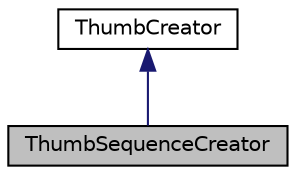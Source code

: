 digraph "ThumbSequenceCreator"
{
  edge [fontname="Helvetica",fontsize="10",labelfontname="Helvetica",labelfontsize="10"];
  node [fontname="Helvetica",fontsize="10",shape=record];
  Node0 [label="ThumbSequenceCreator",height=0.2,width=0.4,color="black", fillcolor="grey75", style="filled", fontcolor="black"];
  Node1 -> Node0 [dir="back",color="midnightblue",fontsize="10",style="solid",fontname="Helvetica"];
  Node1 [label="ThumbCreator",height=0.2,width=0.4,color="black", fillcolor="white", style="filled",URL="$classThumbCreator.html",tooltip="Base class for thumbnail generator plugins. "];
}
